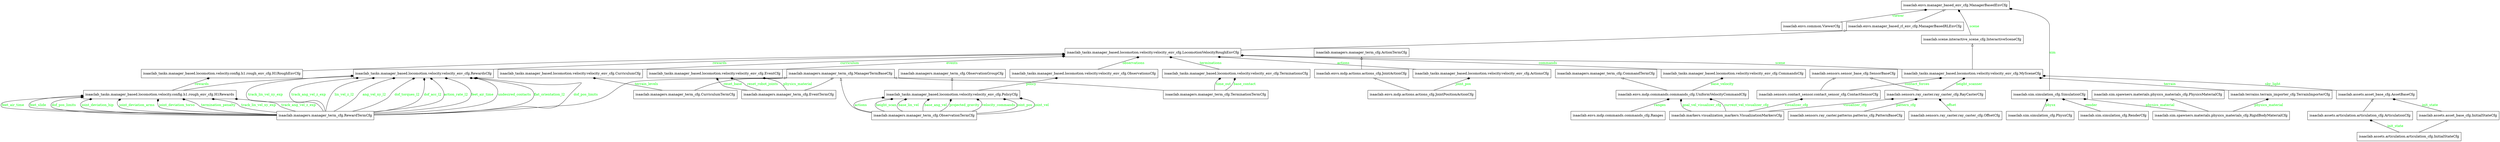 digraph "H1RoughEnvCfg" {
rankdir=BT
charset="utf-8"
"isaaclab.assets.articulation.articulation_cfg.ArticulationCfg" [color="black", fontcolor="black", label=<isaaclab.assets.articulation.articulation_cfg.ArticulationCfg>, shape="record", style="solid"];
"isaaclab.assets.articulation.articulation_cfg.ArticulationCfg.InitialStateCfg" [color="black", fontcolor="black", label=<isaaclab.assets.articulation.articulation_cfg.InitialStateCfg>, shape="record", style="solid"];
"isaaclab.assets.asset_base_cfg.AssetBaseCfg" [color="black", fontcolor="black", label=<isaaclab.assets.asset_base_cfg.AssetBaseCfg>, shape="record", style="solid"];
"isaaclab.assets.asset_base_cfg.AssetBaseCfg.InitialStateCfg" [color="black", fontcolor="black", label=<isaaclab.assets.asset_base_cfg.InitialStateCfg>, shape="record", style="solid"];
"isaaclab.envs.common.ViewerCfg" [color="black", fontcolor="black", label=<isaaclab.envs.common.ViewerCfg>, shape="record", style="solid"];
"isaaclab.envs.manager_based_env_cfg.ManagerBasedEnvCfg" [color="black", fontcolor="black", label=<isaaclab.envs.manager_based_env_cfg.ManagerBasedEnvCfg>, shape="record", style="solid"];
"isaaclab.envs.manager_based_rl_env_cfg.ManagerBasedRLEnvCfg" [color="black", fontcolor="black", label=<isaaclab.envs.manager_based_rl_env_cfg.ManagerBasedRLEnvCfg>, shape="record", style="solid"];
"isaaclab.envs.mdp.actions.actions_cfg.JointActionCfg" [color="black", fontcolor="black", label=<isaaclab.envs.mdp.actions.actions_cfg.JointActionCfg>, shape="record", style="solid"];
"isaaclab.envs.mdp.actions.actions_cfg.JointPositionActionCfg" [color="black", fontcolor="black", label=<isaaclab.envs.mdp.actions.actions_cfg.JointPositionActionCfg>, shape="record", style="solid"];
"isaaclab.envs.mdp.commands.commands_cfg.UniformVelocityCommandCfg.Ranges" [color="black", fontcolor="black", label=<isaaclab.envs.mdp.commands.commands_cfg.Ranges>, shape="record", style="solid"];
"isaaclab.envs.mdp.commands.commands_cfg.UniformVelocityCommandCfg" [color="black", fontcolor="black", label=<isaaclab.envs.mdp.commands.commands_cfg.UniformVelocityCommandCfg>, shape="record", style="solid"];
"isaaclab.managers.manager_term_cfg.ActionTermCfg" [color="black", fontcolor="black", label=<isaaclab.managers.manager_term_cfg.ActionTermCfg>, shape="record", style="solid"];
"isaaclab.managers.manager_term_cfg.CommandTermCfg" [color="black", fontcolor="black", label=<isaaclab.managers.manager_term_cfg.CommandTermCfg>, shape="record", style="solid"];
"isaaclab.managers.manager_term_cfg.CurriculumTermCfg" [color="black", fontcolor="black", label=<isaaclab.managers.manager_term_cfg.CurriculumTermCfg>, shape="record", style="solid"];
"isaaclab.managers.manager_term_cfg.EventTermCfg" [color="black", fontcolor="black", label=<isaaclab.managers.manager_term_cfg.EventTermCfg>, shape="record", style="solid"];
"isaaclab.managers.manager_term_cfg.ManagerTermBaseCfg" [color="black", fontcolor="black", label=<isaaclab.managers.manager_term_cfg.ManagerTermBaseCfg>, shape="record", style="solid"];
"isaaclab.managers.manager_term_cfg.ObservationGroupCfg" [color="black", fontcolor="black", label=<isaaclab.managers.manager_term_cfg.ObservationGroupCfg>, shape="record", style="solid"];
"isaaclab.managers.manager_term_cfg.ObservationTermCfg" [color="black", fontcolor="black", label=<isaaclab.managers.manager_term_cfg.ObservationTermCfg>, shape="record", style="solid"];
"isaaclab.managers.manager_term_cfg.RewardTermCfg" [color="black", fontcolor="black", label=<isaaclab.managers.manager_term_cfg.RewardTermCfg>, shape="record", style="solid"];
"isaaclab.managers.manager_term_cfg.TerminationTermCfg" [color="black", fontcolor="black", label=<isaaclab.managers.manager_term_cfg.TerminationTermCfg>, shape="record", style="solid"];
"isaaclab.markers.visualization_markers.VisualizationMarkersCfg" [color="black", fontcolor="black", label=<isaaclab.markers.visualization_markers.VisualizationMarkersCfg>, shape="record", style="solid"];
"isaaclab.scene.interactive_scene_cfg.InteractiveSceneCfg" [color="black", fontcolor="black", label=<isaaclab.scene.interactive_scene_cfg.InteractiveSceneCfg>, shape="record", style="solid"];
"isaaclab.sensors.contact_sensor.contact_sensor_cfg.ContactSensorCfg" [color="black", fontcolor="black", label=<isaaclab.sensors.contact_sensor.contact_sensor_cfg.ContactSensorCfg>, shape="record", style="solid"];
"isaaclab.sensors.ray_caster.patterns.patterns_cfg.PatternBaseCfg" [color="black", fontcolor="black", label=<isaaclab.sensors.ray_caster.patterns.patterns_cfg.PatternBaseCfg>, shape="record", style="solid"];
"isaaclab.sensors.ray_caster.ray_caster_cfg.RayCasterCfg.OffsetCfg" [color="black", fontcolor="black", label=<isaaclab.sensors.ray_caster.ray_caster_cfg.OffsetCfg>, shape="record", style="solid"];
"isaaclab.sensors.ray_caster.ray_caster_cfg.RayCasterCfg" [color="black", fontcolor="black", label=<isaaclab.sensors.ray_caster.ray_caster_cfg.RayCasterCfg>, shape="record", style="solid"];
"isaaclab.sensors.sensor_base_cfg.SensorBaseCfg" [color="black", fontcolor="black", label=<isaaclab.sensors.sensor_base_cfg.SensorBaseCfg>, shape="record", style="solid"];
"isaaclab.sim.simulation_cfg.PhysxCfg" [color="black", fontcolor="black", label=<isaaclab.sim.simulation_cfg.PhysxCfg>, shape="record", style="solid"];
"isaaclab.sim.simulation_cfg.RenderCfg" [color="black", fontcolor="black", label=<isaaclab.sim.simulation_cfg.RenderCfg>, shape="record", style="solid"];
"isaaclab.sim.simulation_cfg.SimulationCfg" [color="black", fontcolor="black", label=<isaaclab.sim.simulation_cfg.SimulationCfg>, shape="record", style="solid"];
"isaaclab.sim.spawners.materials.physics_materials_cfg.PhysicsMaterialCfg" [color="black", fontcolor="black", label=<isaaclab.sim.spawners.materials.physics_materials_cfg.PhysicsMaterialCfg>, shape="record", style="solid"];
"isaaclab.sim.spawners.materials.physics_materials_cfg.RigidBodyMaterialCfg" [color="black", fontcolor="black", label=<isaaclab.sim.spawners.materials.physics_materials_cfg.RigidBodyMaterialCfg>, shape="record", style="solid"];
"isaaclab.terrains.terrain_importer_cfg.TerrainImporterCfg" [color="black", fontcolor="black", label=<isaaclab.terrains.terrain_importer_cfg.TerrainImporterCfg>, shape="record", style="solid"];
"isaaclab_tasks.manager_based.locomotion.velocity.config.h1.rough_env_cfg.H1Rewards" [color="black", fontcolor="black", label=<isaaclab_tasks.manager_based.locomotion.velocity.config.h1.rough_env_cfg.H1Rewards>, shape="record", style="solid"];
"isaaclab_tasks.manager_based.locomotion.velocity.config.h1.rough_env_cfg.H1RoughEnvCfg" [color="black", fontcolor="black", label=<isaaclab_tasks.manager_based.locomotion.velocity.config.h1.rough_env_cfg.H1RoughEnvCfg>, shape="record", style="solid"];
"isaaclab_tasks.manager_based.locomotion.velocity.velocity_env_cfg.ActionsCfg" [color="black", fontcolor="black", label=<isaaclab_tasks.manager_based.locomotion.velocity.velocity_env_cfg.ActionsCfg>, shape="record", style="solid"];
"isaaclab_tasks.manager_based.locomotion.velocity.velocity_env_cfg.CommandsCfg" [color="black", fontcolor="black", label=<isaaclab_tasks.manager_based.locomotion.velocity.velocity_env_cfg.CommandsCfg>, shape="record", style="solid"];
"isaaclab_tasks.manager_based.locomotion.velocity.velocity_env_cfg.CurriculumCfg" [color="black", fontcolor="black", label=<isaaclab_tasks.manager_based.locomotion.velocity.velocity_env_cfg.CurriculumCfg>, shape="record", style="solid"];
"isaaclab_tasks.manager_based.locomotion.velocity.velocity_env_cfg.EventCfg" [color="black", fontcolor="black", label=<isaaclab_tasks.manager_based.locomotion.velocity.velocity_env_cfg.EventCfg>, shape="record", style="solid"];
"isaaclab_tasks.manager_based.locomotion.velocity.velocity_env_cfg.LocomotionVelocityRoughEnvCfg" [color="black", fontcolor="black", label=<isaaclab_tasks.manager_based.locomotion.velocity.velocity_env_cfg.LocomotionVelocityRoughEnvCfg>, shape="record", style="solid"];
"isaaclab_tasks.manager_based.locomotion.velocity.velocity_env_cfg.MySceneCfg" [color="black", fontcolor="black", label=<isaaclab_tasks.manager_based.locomotion.velocity.velocity_env_cfg.MySceneCfg>, shape="record", style="solid"];
"isaaclab_tasks.manager_based.locomotion.velocity.velocity_env_cfg.ObservationsCfg" [color="black", fontcolor="black", label=<isaaclab_tasks.manager_based.locomotion.velocity.velocity_env_cfg.ObservationsCfg>, shape="record", style="solid"];
"isaaclab_tasks.manager_based.locomotion.velocity.velocity_env_cfg.ObservationsCfg.PolicyCfg" [color="black", fontcolor="black", label=<isaaclab_tasks.manager_based.locomotion.velocity.velocity_env_cfg.PolicyCfg>, shape="record", style="solid"];
"isaaclab_tasks.manager_based.locomotion.velocity.velocity_env_cfg.RewardsCfg" [color="black", fontcolor="black", label=<isaaclab_tasks.manager_based.locomotion.velocity.velocity_env_cfg.RewardsCfg>, shape="record", style="solid"];
"isaaclab_tasks.manager_based.locomotion.velocity.velocity_env_cfg.TerminationsCfg" [color="black", fontcolor="black", label=<isaaclab_tasks.manager_based.locomotion.velocity.velocity_env_cfg.TerminationsCfg>, shape="record", style="solid"];
"isaaclab.assets.articulation.articulation_cfg.ArticulationCfg" -> "isaaclab.assets.asset_base_cfg.AssetBaseCfg" [arrowhead="empty", arrowtail="none"];
"isaaclab.assets.articulation.articulation_cfg.ArticulationCfg.InitialStateCfg" -> "isaaclab.assets.asset_base_cfg.AssetBaseCfg.InitialStateCfg" [arrowhead="empty", arrowtail="none"];
"isaaclab.envs.manager_based_rl_env_cfg.ManagerBasedRLEnvCfg" -> "isaaclab.envs.manager_based_env_cfg.ManagerBasedEnvCfg" [arrowhead="empty", arrowtail="none"];
"isaaclab.envs.mdp.actions.actions_cfg.JointActionCfg" -> "isaaclab.managers.manager_term_cfg.ActionTermCfg" [arrowhead="empty", arrowtail="none"];
"isaaclab.envs.mdp.actions.actions_cfg.JointPositionActionCfg" -> "isaaclab.envs.mdp.actions.actions_cfg.JointActionCfg" [arrowhead="empty", arrowtail="none"];
"isaaclab.envs.mdp.commands.commands_cfg.UniformVelocityCommandCfg" -> "isaaclab.managers.manager_term_cfg.CommandTermCfg" [arrowhead="empty", arrowtail="none"];
"isaaclab.managers.manager_term_cfg.CurriculumTermCfg" -> "isaaclab.managers.manager_term_cfg.ManagerTermBaseCfg" [arrowhead="empty", arrowtail="none"];
"isaaclab.managers.manager_term_cfg.EventTermCfg" -> "isaaclab.managers.manager_term_cfg.ManagerTermBaseCfg" [arrowhead="empty", arrowtail="none"];
"isaaclab.managers.manager_term_cfg.ObservationTermCfg" -> "isaaclab.managers.manager_term_cfg.ManagerTermBaseCfg" [arrowhead="empty", arrowtail="none"];
"isaaclab.managers.manager_term_cfg.RewardTermCfg" -> "isaaclab.managers.manager_term_cfg.ManagerTermBaseCfg" [arrowhead="empty", arrowtail="none"];
"isaaclab.managers.manager_term_cfg.TerminationTermCfg" -> "isaaclab.managers.manager_term_cfg.ManagerTermBaseCfg" [arrowhead="empty", arrowtail="none"];
"isaaclab.sensors.contact_sensor.contact_sensor_cfg.ContactSensorCfg" -> "isaaclab.sensors.sensor_base_cfg.SensorBaseCfg" [arrowhead="empty", arrowtail="none"];
"isaaclab.sensors.ray_caster.ray_caster_cfg.RayCasterCfg" -> "isaaclab.sensors.sensor_base_cfg.SensorBaseCfg" [arrowhead="empty", arrowtail="none"];
"isaaclab.sim.spawners.materials.physics_materials_cfg.RigidBodyMaterialCfg" -> "isaaclab.sim.spawners.materials.physics_materials_cfg.PhysicsMaterialCfg" [arrowhead="empty", arrowtail="none"];
"isaaclab_tasks.manager_based.locomotion.velocity.config.h1.rough_env_cfg.H1Rewards" -> "isaaclab_tasks.manager_based.locomotion.velocity.velocity_env_cfg.RewardsCfg" [arrowhead="empty", arrowtail="none"];
"isaaclab_tasks.manager_based.locomotion.velocity.config.h1.rough_env_cfg.H1RoughEnvCfg" -> "isaaclab_tasks.manager_based.locomotion.velocity.velocity_env_cfg.LocomotionVelocityRoughEnvCfg" [arrowhead="empty", arrowtail="none"];
"isaaclab_tasks.manager_based.locomotion.velocity.velocity_env_cfg.LocomotionVelocityRoughEnvCfg" -> "isaaclab.envs.manager_based_rl_env_cfg.ManagerBasedRLEnvCfg" [arrowhead="empty", arrowtail="none"];
"isaaclab_tasks.manager_based.locomotion.velocity.velocity_env_cfg.MySceneCfg" -> "isaaclab.scene.interactive_scene_cfg.InteractiveSceneCfg" [arrowhead="empty", arrowtail="none"];
"isaaclab_tasks.manager_based.locomotion.velocity.velocity_env_cfg.ObservationsCfg.PolicyCfg" -> "isaaclab.managers.manager_term_cfg.ObservationGroupCfg" [arrowhead="empty", arrowtail="none"];
"isaaclab.assets.articulation.articulation_cfg.ArticulationCfg.InitialStateCfg" -> "isaaclab.assets.articulation.articulation_cfg.ArticulationCfg" [arrowhead="diamond", arrowtail="none", fontcolor="green", label="init_state", style="solid"];
"isaaclab.assets.asset_base_cfg.AssetBaseCfg" -> "isaaclab_tasks.manager_based.locomotion.velocity.velocity_env_cfg.MySceneCfg" [arrowhead="diamond", arrowtail="none", fontcolor="green", label="sky_light", style="solid"];
"isaaclab.assets.asset_base_cfg.AssetBaseCfg.InitialStateCfg" -> "isaaclab.assets.asset_base_cfg.AssetBaseCfg" [arrowhead="diamond", arrowtail="none", fontcolor="green", label="init_state", style="solid"];
"isaaclab.envs.common.ViewerCfg" -> "isaaclab.envs.manager_based_env_cfg.ManagerBasedEnvCfg" [arrowhead="diamond", arrowtail="none", fontcolor="green", label="viewer", style="solid"];
"isaaclab.envs.mdp.actions.actions_cfg.JointPositionActionCfg" -> "isaaclab_tasks.manager_based.locomotion.velocity.velocity_env_cfg.ActionsCfg" [arrowhead="diamond", arrowtail="none", fontcolor="green", label="joint_pos", style="solid"];
"isaaclab.envs.mdp.commands.commands_cfg.UniformVelocityCommandCfg" -> "isaaclab_tasks.manager_based.locomotion.velocity.velocity_env_cfg.CommandsCfg" [arrowhead="diamond", arrowtail="none", fontcolor="green", label="base_velocity", style="solid"];
"isaaclab.envs.mdp.commands.commands_cfg.UniformVelocityCommandCfg.Ranges" -> "isaaclab.envs.mdp.commands.commands_cfg.UniformVelocityCommandCfg" [arrowhead="diamond", arrowtail="none", fontcolor="green", label="ranges", style="solid"];
"isaaclab.managers.manager_term_cfg.CurriculumTermCfg" -> "isaaclab_tasks.manager_based.locomotion.velocity.velocity_env_cfg.CurriculumCfg" [arrowhead="diamond", arrowtail="none", fontcolor="green", label="terrain_levels", style="solid"];
"isaaclab.managers.manager_term_cfg.EventTermCfg" -> "isaaclab_tasks.manager_based.locomotion.velocity.velocity_env_cfg.EventCfg" [arrowhead="diamond", arrowtail="none", fontcolor="green", label="physics_material", style="solid"];
"isaaclab.managers.manager_term_cfg.EventTermCfg" -> "isaaclab_tasks.manager_based.locomotion.velocity.velocity_env_cfg.EventCfg" [arrowhead="diamond", arrowtail="none", fontcolor="green", label="reset_base", style="solid"];
"isaaclab.managers.manager_term_cfg.EventTermCfg" -> "isaaclab_tasks.manager_based.locomotion.velocity.velocity_env_cfg.EventCfg" [arrowhead="diamond", arrowtail="none", fontcolor="green", label="reset_robot_joints", style="solid"];
"isaaclab.managers.manager_term_cfg.ObservationTermCfg" -> "isaaclab_tasks.manager_based.locomotion.velocity.velocity_env_cfg.ObservationsCfg.PolicyCfg" [arrowhead="diamond", arrowtail="none", fontcolor="green", label="base_lin_vel", style="solid"];
"isaaclab.managers.manager_term_cfg.ObservationTermCfg" -> "isaaclab_tasks.manager_based.locomotion.velocity.velocity_env_cfg.ObservationsCfg.PolicyCfg" [arrowhead="diamond", arrowtail="none", fontcolor="green", label="base_ang_vel", style="solid"];
"isaaclab.managers.manager_term_cfg.ObservationTermCfg" -> "isaaclab_tasks.manager_based.locomotion.velocity.velocity_env_cfg.ObservationsCfg.PolicyCfg" [arrowhead="diamond", arrowtail="none", fontcolor="green", label="projected_gravity", style="solid"];
"isaaclab.managers.manager_term_cfg.ObservationTermCfg" -> "isaaclab_tasks.manager_based.locomotion.velocity.velocity_env_cfg.ObservationsCfg.PolicyCfg" [arrowhead="diamond", arrowtail="none", fontcolor="green", label="velocity_commands", style="solid"];
"isaaclab.managers.manager_term_cfg.ObservationTermCfg" -> "isaaclab_tasks.manager_based.locomotion.velocity.velocity_env_cfg.ObservationsCfg.PolicyCfg" [arrowhead="diamond", arrowtail="none", fontcolor="green", label="joint_pos", style="solid"];
"isaaclab.managers.manager_term_cfg.ObservationTermCfg" -> "isaaclab_tasks.manager_based.locomotion.velocity.velocity_env_cfg.ObservationsCfg.PolicyCfg" [arrowhead="diamond", arrowtail="none", fontcolor="green", label="joint_vel", style="solid"];
"isaaclab.managers.manager_term_cfg.ObservationTermCfg" -> "isaaclab_tasks.manager_based.locomotion.velocity.velocity_env_cfg.ObservationsCfg.PolicyCfg" [arrowhead="diamond", arrowtail="none", fontcolor="green", label="actions", style="solid"];
"isaaclab.managers.manager_term_cfg.ObservationTermCfg" -> "isaaclab_tasks.manager_based.locomotion.velocity.velocity_env_cfg.ObservationsCfg.PolicyCfg" [arrowhead="diamond", arrowtail="none", fontcolor="green", label="height_scan", style="solid"];
"isaaclab.managers.manager_term_cfg.RewardTermCfg" -> "isaaclab_tasks.manager_based.locomotion.velocity.config.h1.rough_env_cfg.H1Rewards" [arrowhead="diamond", arrowtail="none", fontcolor="green", label="termination_penalty", style="solid"];
"isaaclab.managers.manager_term_cfg.RewardTermCfg" -> "isaaclab_tasks.manager_based.locomotion.velocity.config.h1.rough_env_cfg.H1Rewards" [arrowhead="diamond", arrowtail="none", fontcolor="green", label="track_lin_vel_xy_exp", style="solid"];
"isaaclab.managers.manager_term_cfg.RewardTermCfg" -> "isaaclab_tasks.manager_based.locomotion.velocity.config.h1.rough_env_cfg.H1Rewards" [arrowhead="diamond", arrowtail="none", fontcolor="green", label="track_ang_vel_z_exp", style="solid"];
"isaaclab.managers.manager_term_cfg.RewardTermCfg" -> "isaaclab_tasks.manager_based.locomotion.velocity.config.h1.rough_env_cfg.H1Rewards" [arrowhead="diamond", arrowtail="none", fontcolor="green", label="feet_air_time", style="solid"];
"isaaclab.managers.manager_term_cfg.RewardTermCfg" -> "isaaclab_tasks.manager_based.locomotion.velocity.config.h1.rough_env_cfg.H1Rewards" [arrowhead="diamond", arrowtail="none", fontcolor="green", label="feet_slide", style="solid"];
"isaaclab.managers.manager_term_cfg.RewardTermCfg" -> "isaaclab_tasks.manager_based.locomotion.velocity.config.h1.rough_env_cfg.H1Rewards" [arrowhead="diamond", arrowtail="none", fontcolor="green", label="dof_pos_limits", style="solid"];
"isaaclab.managers.manager_term_cfg.RewardTermCfg" -> "isaaclab_tasks.manager_based.locomotion.velocity.config.h1.rough_env_cfg.H1Rewards" [arrowhead="diamond", arrowtail="none", fontcolor="green", label="joint_deviation_hip", style="solid"];
"isaaclab.managers.manager_term_cfg.RewardTermCfg" -> "isaaclab_tasks.manager_based.locomotion.velocity.config.h1.rough_env_cfg.H1Rewards" [arrowhead="diamond", arrowtail="none", fontcolor="green", label="joint_deviation_arms", style="solid"];
"isaaclab.managers.manager_term_cfg.RewardTermCfg" -> "isaaclab_tasks.manager_based.locomotion.velocity.config.h1.rough_env_cfg.H1Rewards" [arrowhead="diamond", arrowtail="none", fontcolor="green", label="joint_deviation_torso", style="solid"];
"isaaclab.managers.manager_term_cfg.RewardTermCfg" -> "isaaclab_tasks.manager_based.locomotion.velocity.velocity_env_cfg.RewardsCfg" [arrowhead="diamond", arrowtail="none", fontcolor="green", label="track_lin_vel_xy_exp", style="solid"];
"isaaclab.managers.manager_term_cfg.RewardTermCfg" -> "isaaclab_tasks.manager_based.locomotion.velocity.velocity_env_cfg.RewardsCfg" [arrowhead="diamond", arrowtail="none", fontcolor="green", label="track_ang_vel_z_exp", style="solid"];
"isaaclab.managers.manager_term_cfg.RewardTermCfg" -> "isaaclab_tasks.manager_based.locomotion.velocity.velocity_env_cfg.RewardsCfg" [arrowhead="diamond", arrowtail="none", fontcolor="green", label="lin_vel_z_l2", style="solid"];
"isaaclab.managers.manager_term_cfg.RewardTermCfg" -> "isaaclab_tasks.manager_based.locomotion.velocity.velocity_env_cfg.RewardsCfg" [arrowhead="diamond", arrowtail="none", fontcolor="green", label="ang_vel_xy_l2", style="solid"];
"isaaclab.managers.manager_term_cfg.RewardTermCfg" -> "isaaclab_tasks.manager_based.locomotion.velocity.velocity_env_cfg.RewardsCfg" [arrowhead="diamond", arrowtail="none", fontcolor="green", label="dof_torques_l2", style="solid"];
"isaaclab.managers.manager_term_cfg.RewardTermCfg" -> "isaaclab_tasks.manager_based.locomotion.velocity.velocity_env_cfg.RewardsCfg" [arrowhead="diamond", arrowtail="none", fontcolor="green", label="dof_acc_l2", style="solid"];
"isaaclab.managers.manager_term_cfg.RewardTermCfg" -> "isaaclab_tasks.manager_based.locomotion.velocity.velocity_env_cfg.RewardsCfg" [arrowhead="diamond", arrowtail="none", fontcolor="green", label="action_rate_l2", style="solid"];
"isaaclab.managers.manager_term_cfg.RewardTermCfg" -> "isaaclab_tasks.manager_based.locomotion.velocity.velocity_env_cfg.RewardsCfg" [arrowhead="diamond", arrowtail="none", fontcolor="green", label="feet_air_time", style="solid"];
"isaaclab.managers.manager_term_cfg.RewardTermCfg" -> "isaaclab_tasks.manager_based.locomotion.velocity.velocity_env_cfg.RewardsCfg" [arrowhead="diamond", arrowtail="none", fontcolor="green", label="undesired_contacts", style="solid"];
"isaaclab.managers.manager_term_cfg.RewardTermCfg" -> "isaaclab_tasks.manager_based.locomotion.velocity.velocity_env_cfg.RewardsCfg" [arrowhead="diamond", arrowtail="none", fontcolor="green", label="flat_orientation_l2", style="solid"];
"isaaclab.managers.manager_term_cfg.RewardTermCfg" -> "isaaclab_tasks.manager_based.locomotion.velocity.velocity_env_cfg.RewardsCfg" [arrowhead="diamond", arrowtail="none", fontcolor="green", label="dof_pos_limits", style="solid"];
"isaaclab.managers.manager_term_cfg.TerminationTermCfg" -> "isaaclab_tasks.manager_based.locomotion.velocity.velocity_env_cfg.TerminationsCfg" [arrowhead="diamond", arrowtail="none", fontcolor="green", label="time_out", style="solid"];
"isaaclab.managers.manager_term_cfg.TerminationTermCfg" -> "isaaclab_tasks.manager_based.locomotion.velocity.velocity_env_cfg.TerminationsCfg" [arrowhead="diamond", arrowtail="none", fontcolor="green", label="base_contact", style="solid"];
"isaaclab.markers.visualization_markers.VisualizationMarkersCfg" -> "isaaclab.envs.mdp.commands.commands_cfg.UniformVelocityCommandCfg" [arrowhead="diamond", arrowtail="none", fontcolor="green", label="goal_vel_visualizer_cfg", style="solid"];
"isaaclab.markers.visualization_markers.VisualizationMarkersCfg" -> "isaaclab.envs.mdp.commands.commands_cfg.UniformVelocityCommandCfg" [arrowhead="diamond", arrowtail="none", fontcolor="green", label="current_vel_visualizer_cfg", style="solid"];
"isaaclab.markers.visualization_markers.VisualizationMarkersCfg" -> "isaaclab.sensors.contact_sensor.contact_sensor_cfg.ContactSensorCfg" [arrowhead="diamond", arrowtail="none", fontcolor="green", label="visualizer_cfg", style="solid"];
"isaaclab.markers.visualization_markers.VisualizationMarkersCfg" -> "isaaclab.sensors.ray_caster.ray_caster_cfg.RayCasterCfg" [arrowhead="diamond", arrowtail="none", fontcolor="green", label="visualizer_cfg", style="solid"];
"isaaclab.scene.interactive_scene_cfg.InteractiveSceneCfg" -> "isaaclab.envs.manager_based_env_cfg.ManagerBasedEnvCfg" [arrowhead="diamond", arrowtail="none", fontcolor="green", label="scene", style="solid"];
"isaaclab.sensors.contact_sensor.contact_sensor_cfg.ContactSensorCfg" -> "isaaclab_tasks.manager_based.locomotion.velocity.velocity_env_cfg.MySceneCfg" [arrowhead="diamond", arrowtail="none", fontcolor="green", label="contact_forces", style="solid"];
"isaaclab.sensors.ray_caster.patterns.patterns_cfg.PatternBaseCfg" -> "isaaclab.sensors.ray_caster.ray_caster_cfg.RayCasterCfg" [arrowhead="diamond", arrowtail="none", fontcolor="green", label="pattern_cfg", style="solid"];
"isaaclab.sensors.ray_caster.ray_caster_cfg.RayCasterCfg" -> "isaaclab_tasks.manager_based.locomotion.velocity.velocity_env_cfg.MySceneCfg" [arrowhead="diamond", arrowtail="none", fontcolor="green", label="height_scanner", style="solid"];
"isaaclab.sensors.ray_caster.ray_caster_cfg.RayCasterCfg.OffsetCfg" -> "isaaclab.sensors.ray_caster.ray_caster_cfg.RayCasterCfg" [arrowhead="diamond", arrowtail="none", fontcolor="green", label="offset", style="solid"];
"isaaclab.sim.simulation_cfg.PhysxCfg" -> "isaaclab.sim.simulation_cfg.SimulationCfg" [arrowhead="diamond", arrowtail="none", fontcolor="green", label="physx", style="solid"];
"isaaclab.sim.simulation_cfg.RenderCfg" -> "isaaclab.sim.simulation_cfg.SimulationCfg" [arrowhead="diamond", arrowtail="none", fontcolor="green", label="render", style="solid"];
"isaaclab.sim.simulation_cfg.SimulationCfg" -> "isaaclab.envs.manager_based_env_cfg.ManagerBasedEnvCfg" [arrowhead="diamond", arrowtail="none", fontcolor="green", label="sim", style="solid"];
"isaaclab.sim.spawners.materials.physics_materials_cfg.RigidBodyMaterialCfg" -> "isaaclab.sim.simulation_cfg.SimulationCfg" [arrowhead="diamond", arrowtail="none", fontcolor="green", label="physics_material", style="solid"];
"isaaclab.sim.spawners.materials.physics_materials_cfg.RigidBodyMaterialCfg" -> "isaaclab.terrains.terrain_importer_cfg.TerrainImporterCfg" [arrowhead="diamond", arrowtail="none", fontcolor="green", label="physics_material", style="solid"];
"isaaclab.terrains.terrain_importer_cfg.TerrainImporterCfg" -> "isaaclab_tasks.manager_based.locomotion.velocity.velocity_env_cfg.MySceneCfg" [arrowhead="diamond", arrowtail="none", fontcolor="green", label="terrain", style="solid"];
"isaaclab_tasks.manager_based.locomotion.velocity.config.h1.rough_env_cfg.H1Rewards" -> "isaaclab_tasks.manager_based.locomotion.velocity.config.h1.rough_env_cfg.H1RoughEnvCfg" [arrowhead="diamond", arrowtail="none", fontcolor="green", label="rewards", style="solid"];
"isaaclab_tasks.manager_based.locomotion.velocity.velocity_env_cfg.ActionsCfg" -> "isaaclab_tasks.manager_based.locomotion.velocity.velocity_env_cfg.LocomotionVelocityRoughEnvCfg" [arrowhead="diamond", arrowtail="none", fontcolor="green", label="actions", style="solid"];
"isaaclab_tasks.manager_based.locomotion.velocity.velocity_env_cfg.CommandsCfg" -> "isaaclab_tasks.manager_based.locomotion.velocity.velocity_env_cfg.LocomotionVelocityRoughEnvCfg" [arrowhead="diamond", arrowtail="none", fontcolor="green", label="commands", style="solid"];
"isaaclab_tasks.manager_based.locomotion.velocity.velocity_env_cfg.CurriculumCfg" -> "isaaclab_tasks.manager_based.locomotion.velocity.velocity_env_cfg.LocomotionVelocityRoughEnvCfg" [arrowhead="diamond", arrowtail="none", fontcolor="green", label="curriculum", style="solid"];
"isaaclab_tasks.manager_based.locomotion.velocity.velocity_env_cfg.EventCfg" -> "isaaclab_tasks.manager_based.locomotion.velocity.velocity_env_cfg.LocomotionVelocityRoughEnvCfg" [arrowhead="diamond", arrowtail="none", fontcolor="green", label="events", style="solid"];
"isaaclab_tasks.manager_based.locomotion.velocity.velocity_env_cfg.MySceneCfg" -> "isaaclab_tasks.manager_based.locomotion.velocity.velocity_env_cfg.LocomotionVelocityRoughEnvCfg" [arrowhead="diamond", arrowtail="none", fontcolor="green", label="scene", style="solid"];
"isaaclab_tasks.manager_based.locomotion.velocity.velocity_env_cfg.ObservationsCfg" -> "isaaclab_tasks.manager_based.locomotion.velocity.velocity_env_cfg.LocomotionVelocityRoughEnvCfg" [arrowhead="diamond", arrowtail="none", fontcolor="green", label="observations", style="solid"];
"isaaclab_tasks.manager_based.locomotion.velocity.velocity_env_cfg.ObservationsCfg.PolicyCfg" -> "isaaclab_tasks.manager_based.locomotion.velocity.velocity_env_cfg.ObservationsCfg" [arrowhead="diamond", arrowtail="none", fontcolor="green", label="policy", style="solid"];
"isaaclab_tasks.manager_based.locomotion.velocity.velocity_env_cfg.RewardsCfg" -> "isaaclab_tasks.manager_based.locomotion.velocity.velocity_env_cfg.LocomotionVelocityRoughEnvCfg" [arrowhead="diamond", arrowtail="none", fontcolor="green", label="rewards", style="solid"];
"isaaclab_tasks.manager_based.locomotion.velocity.velocity_env_cfg.TerminationsCfg" -> "isaaclab_tasks.manager_based.locomotion.velocity.velocity_env_cfg.LocomotionVelocityRoughEnvCfg" [arrowhead="diamond", arrowtail="none", fontcolor="green", label="terminations", style="solid"];
}
